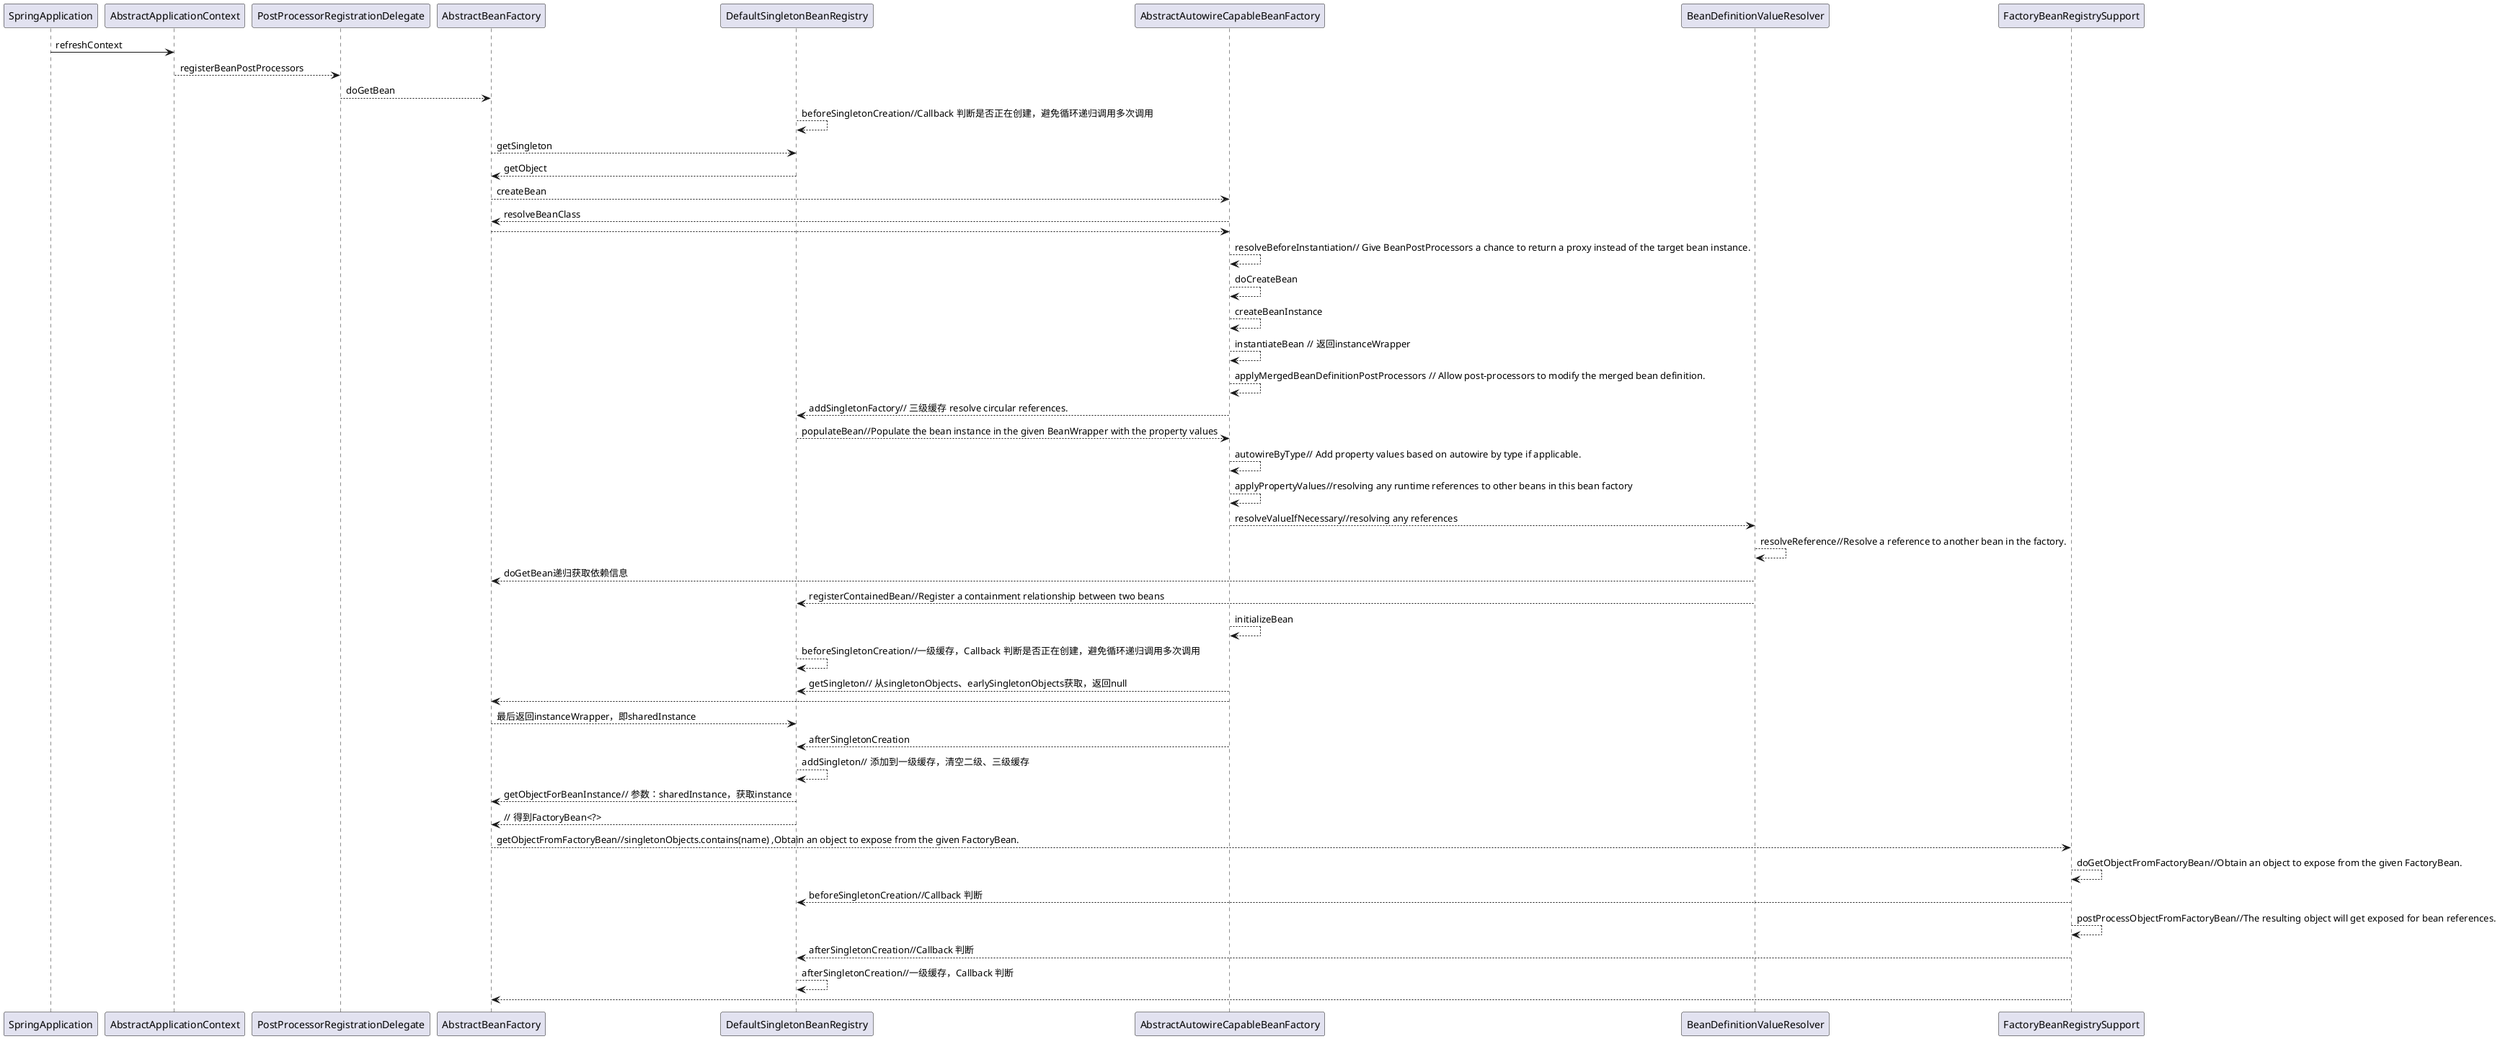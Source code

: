 @startuml
SpringApplication -> AbstractApplicationContext: refreshContext
AbstractApplicationContext --> PostProcessorRegistrationDelegate: registerBeanPostProcessors
PostProcessorRegistrationDelegate --> AbstractBeanFactory:doGetBean

DefaultSingletonBeanRegistry-->DefaultSingletonBeanRegistry:beforeSingletonCreation//Callback 判断是否正在创建，避免循环递归调用多次调用
AbstractBeanFactory-->DefaultSingletonBeanRegistry:getSingleton


DefaultSingletonBeanRegistry-->AbstractBeanFactory:getObject
AbstractBeanFactory-->AbstractAutowireCapableBeanFactory:createBean
AbstractAutowireCapableBeanFactory-->AbstractBeanFactory:resolveBeanClass
AbstractBeanFactory-->AbstractAutowireCapableBeanFactory
AbstractAutowireCapableBeanFactory-->AbstractAutowireCapableBeanFactory:resolveBeforeInstantiation// Give BeanPostProcessors a chance to return a proxy instead of the target bean instance.
AbstractAutowireCapableBeanFactory-->AbstractAutowireCapableBeanFactory:doCreateBean
AbstractAutowireCapableBeanFactory-->AbstractAutowireCapableBeanFactory:createBeanInstance
AbstractAutowireCapableBeanFactory-->AbstractAutowireCapableBeanFactory:instantiateBean // 返回instanceWrapper
AbstractAutowireCapableBeanFactory-->AbstractAutowireCapableBeanFactory:applyMergedBeanDefinitionPostProcessors // Allow post-processors to modify the merged bean definition.
AbstractAutowireCapableBeanFactory-->DefaultSingletonBeanRegistry:addSingletonFactory// 三级缓存 resolve circular references.
DefaultSingletonBeanRegistry-->AbstractAutowireCapableBeanFactory:populateBean//Populate the bean instance in the given BeanWrapper with the property values
AbstractAutowireCapableBeanFactory-->AbstractAutowireCapableBeanFactory:autowireByType// Add property values based on autowire by type if applicable.

AbstractAutowireCapableBeanFactory-->AbstractAutowireCapableBeanFactory:applyPropertyValues//resolving any runtime references to other beans in this bean factory
AbstractAutowireCapableBeanFactory-->BeanDefinitionValueResolver:resolveValueIfNecessary//resolving any references
BeanDefinitionValueResolver-->BeanDefinitionValueResolver:resolveReference//Resolve a reference to another bean in the factory.
BeanDefinitionValueResolver --> AbstractBeanFactory:doGetBean递归获取依赖信息

BeanDefinitionValueResolver-->DefaultSingletonBeanRegistry:registerContainedBean//Register a containment relationship between two beans

AbstractAutowireCapableBeanFactory-->AbstractAutowireCapableBeanFactory:initializeBean

DefaultSingletonBeanRegistry-->DefaultSingletonBeanRegistry:beforeSingletonCreation//一级缓存，Callback 判断是否正在创建，避免循环递归调用多次调用
AbstractAutowireCapableBeanFactory-->DefaultSingletonBeanRegistry:getSingleton// 从singletonObjects、earlySingletonObjects获取，返回null

AbstractAutowireCapableBeanFactory-->AbstractBeanFactory
AbstractBeanFactory-->DefaultSingletonBeanRegistry:最后返回instanceWrapper，即sharedInstance
AbstractAutowireCapableBeanFactory-->DefaultSingletonBeanRegistry:afterSingletonCreation

DefaultSingletonBeanRegistry-->DefaultSingletonBeanRegistry:addSingleton// 添加到一级缓存，清空二级、三级缓存
DefaultSingletonBeanRegistry-->AbstractBeanFactory:getObjectForBeanInstance// 参数：sharedInstance，获取instance

DefaultSingletonBeanRegistry-->AbstractBeanFactory:// 得到FactoryBean<?>
AbstractBeanFactory-->FactoryBeanRegistrySupport:getObjectFromFactoryBean//singletonObjects.contains(name) ,Obtain an object to expose from the given FactoryBean.
FactoryBeanRegistrySupport-->FactoryBeanRegistrySupport:doGetObjectFromFactoryBean//Obtain an object to expose from the given FactoryBean.

FactoryBeanRegistrySupport-->DefaultSingletonBeanRegistry:beforeSingletonCreation//Callback 判断
FactoryBeanRegistrySupport-->FactoryBeanRegistrySupport:postProcessObjectFromFactoryBean//The resulting object will get exposed for bean references.
FactoryBeanRegistrySupport-->DefaultSingletonBeanRegistry:afterSingletonCreation//Callback 判断



DefaultSingletonBeanRegistry-->DefaultSingletonBeanRegistry:afterSingletonCreation//一级缓存，Callback 判断

FactoryBeanRegistrySupport-->AbstractBeanFactory

@enduml